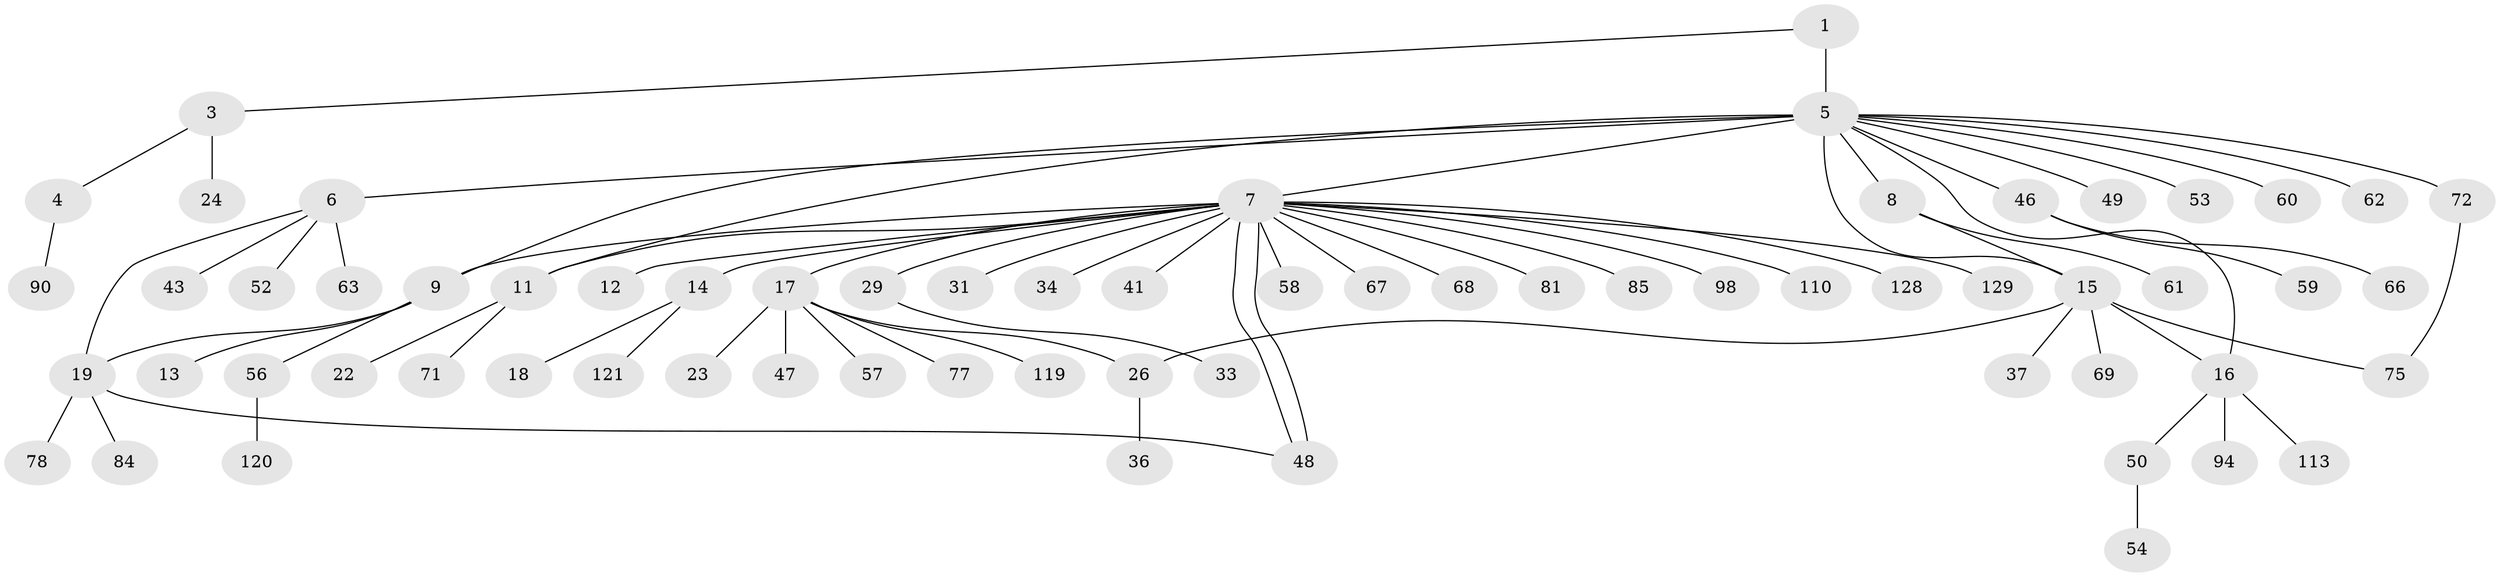 // original degree distribution, {4: 0.06716417910447761, 3: 0.09701492537313433, 2: 0.20149253731343283, 19: 0.007462686567164179, 7: 0.029850746268656716, 27: 0.007462686567164179, 12: 0.007462686567164179, 1: 0.5671641791044776, 5: 0.007462686567164179, 6: 0.007462686567164179}
// Generated by graph-tools (version 1.1) at 2025/14/03/09/25 04:14:39]
// undirected, 67 vertices, 75 edges
graph export_dot {
graph [start="1"]
  node [color=gray90,style=filled];
  1 [super="+45+2"];
  3;
  4;
  5 [super="+74+21+35+32+86+108+115+20+10+40+25"];
  6 [super="+73"];
  7 [super="+125+38"];
  8;
  9 [super="+44+114+127+118+79+27+39"];
  11;
  12;
  13;
  14 [super="+65+97+109+126+96"];
  15;
  16 [super="+30+134"];
  17;
  18;
  19;
  22;
  23 [super="+28"];
  24;
  26 [super="+101+89"];
  29;
  31 [super="+105+70"];
  33;
  34 [super="+102"];
  36;
  37;
  41;
  43;
  46;
  47;
  48 [super="+107"];
  49 [super="+124"];
  50 [super="+131"];
  52;
  53 [super="+64"];
  54 [super="+116"];
  56;
  57 [super="+100"];
  58;
  59;
  60;
  61;
  62;
  63;
  66;
  67;
  68;
  69 [super="+91"];
  71;
  72;
  75 [super="+83"];
  77 [super="+87"];
  78;
  81 [super="+95+104"];
  84;
  85;
  90;
  94;
  98;
  110;
  113;
  119;
  120;
  121;
  128;
  129;
  1 -- 3;
  1 -- 5 [weight=2];
  3 -- 4;
  3 -- 24;
  4 -- 90;
  5 -- 6 [weight=2];
  5 -- 7 [weight=3];
  5 -- 8 [weight=2];
  5 -- 9 [weight=2];
  5 -- 53;
  5 -- 62;
  5 -- 72;
  5 -- 60;
  5 -- 11;
  5 -- 49;
  5 -- 15;
  5 -- 16;
  5 -- 46;
  6 -- 19;
  6 -- 43;
  6 -- 52;
  6 -- 63;
  7 -- 9;
  7 -- 11;
  7 -- 12;
  7 -- 14;
  7 -- 17;
  7 -- 29;
  7 -- 31 [weight=2];
  7 -- 34;
  7 -- 41;
  7 -- 48;
  7 -- 48;
  7 -- 58;
  7 -- 67;
  7 -- 68;
  7 -- 81;
  7 -- 85;
  7 -- 98;
  7 -- 110;
  7 -- 128;
  7 -- 129;
  8 -- 15;
  8 -- 61;
  9 -- 13;
  9 -- 19;
  9 -- 56;
  11 -- 22;
  11 -- 71;
  14 -- 18;
  14 -- 121;
  15 -- 16;
  15 -- 37;
  15 -- 69;
  15 -- 75;
  15 -- 26;
  16 -- 113;
  16 -- 50;
  16 -- 94;
  17 -- 23;
  17 -- 26;
  17 -- 47;
  17 -- 57;
  17 -- 77;
  17 -- 119;
  19 -- 48;
  19 -- 78;
  19 -- 84;
  26 -- 36;
  29 -- 33;
  46 -- 59;
  46 -- 66;
  50 -- 54;
  56 -- 120;
  72 -- 75;
}
